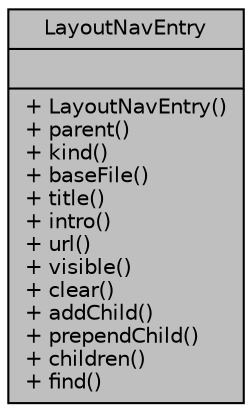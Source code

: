 digraph "LayoutNavEntry"
{
 // LATEX_PDF_SIZE
  edge [fontname="Helvetica",fontsize="10",labelfontname="Helvetica",labelfontsize="10"];
  node [fontname="Helvetica",fontsize="10",shape=record];
  Node1 [label="{LayoutNavEntry\n||+ LayoutNavEntry()\l+ parent()\l+ kind()\l+ baseFile()\l+ title()\l+ intro()\l+ url()\l+ visible()\l+ clear()\l+ addChild()\l+ prependChild()\l+ children()\l+ find()\l}",height=0.2,width=0.4,color="black", fillcolor="grey75", style="filled", fontcolor="black",tooltip="Base class for the layout of a navigation item at the top of the HTML pages."];
}
